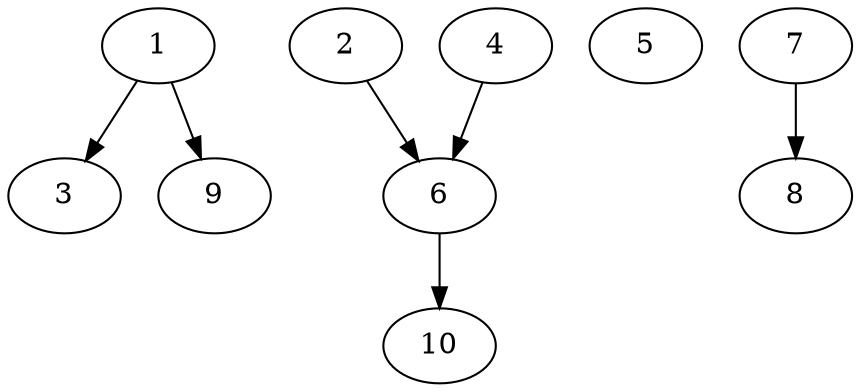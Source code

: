 digraph "outputRandom_Nodes_10_Density_0.60_CCR_1.02_WeightType_Random" {
	1	[Weight=2,Start=0,Processor=3];
	2	[Weight=9,Start=0,Processor=1];
	3	[Weight=6,Start=2,Processor=3];
	4	[Weight=3,Start=0,Processor=2];
	5	[Weight=5,Start=3,Processor=2];
	6	[Weight=3,Start=9,Processor=1];
	7	[Weight=3,Start=8,Processor=2];
	8	[Weight=2,Start=11,Processor=2];
	9	[Weight=4,Start=8,Processor=3];
	10	[Weight=6,Start=12,Processor=1];
	1 -> 3	[Weight=8];
	1 -> 9	[Weight=6];
	2 -> 6	[Weight=4];
	4 -> 6	[Weight=4];
	6 -> 10	[Weight=12];
	7 -> 8	[Weight=10];
}
